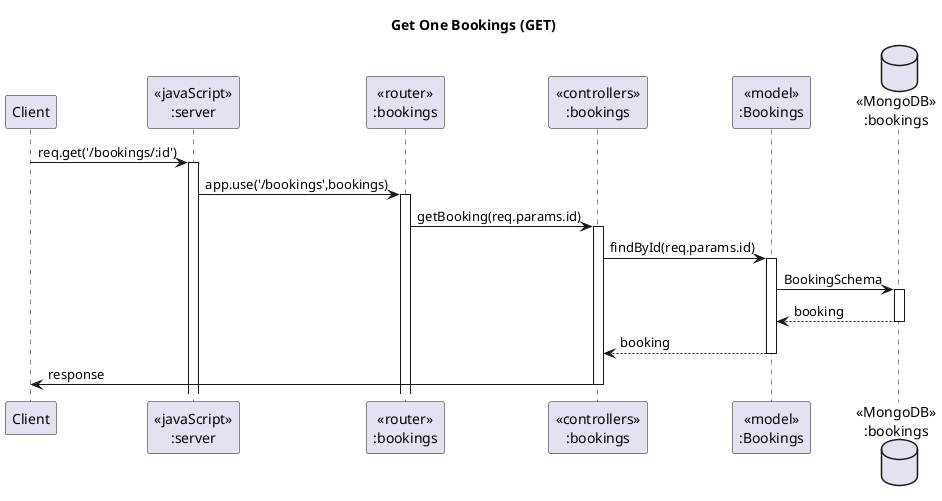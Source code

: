 @startuml Get One Bookings

' header Hotel Registration Sequence Diagram
title "Get One Bookings (GET)"

participant "Client" as client
participant "<<javaScript>>\n:server" as server
participant "<<router>>\n:bookings" as routerBookings
' participant "<<middleware>>\n:bookings" as middlewareAuth
participant "<<controllers>>\n:bookings" as controllersBooking
participant "<<model>>\n:Bookings" as modelBooking
' participant "<<model>>\n:User" as modelUser
database "<<MongoDB>>\n:bookings" as BookingDatabase
' database "<<MongoDB>>\n:users" as UserDatabase

client->server ++:req.get('/bookings/:id')
server->routerBookings ++:app.use('/bookings',bookings)
routerBookings -> controllersBooking ++:getBooking(req.params.id)
controllersBooking->modelBooking ++: findById(req.params.id)
modelBooking ->BookingDatabase ++: BookingSchema
BookingDatabase --> modelBooking --: booking
controllersBooking <-- modelBooking --: booking
controllersBooking->client --:response

@enduml
